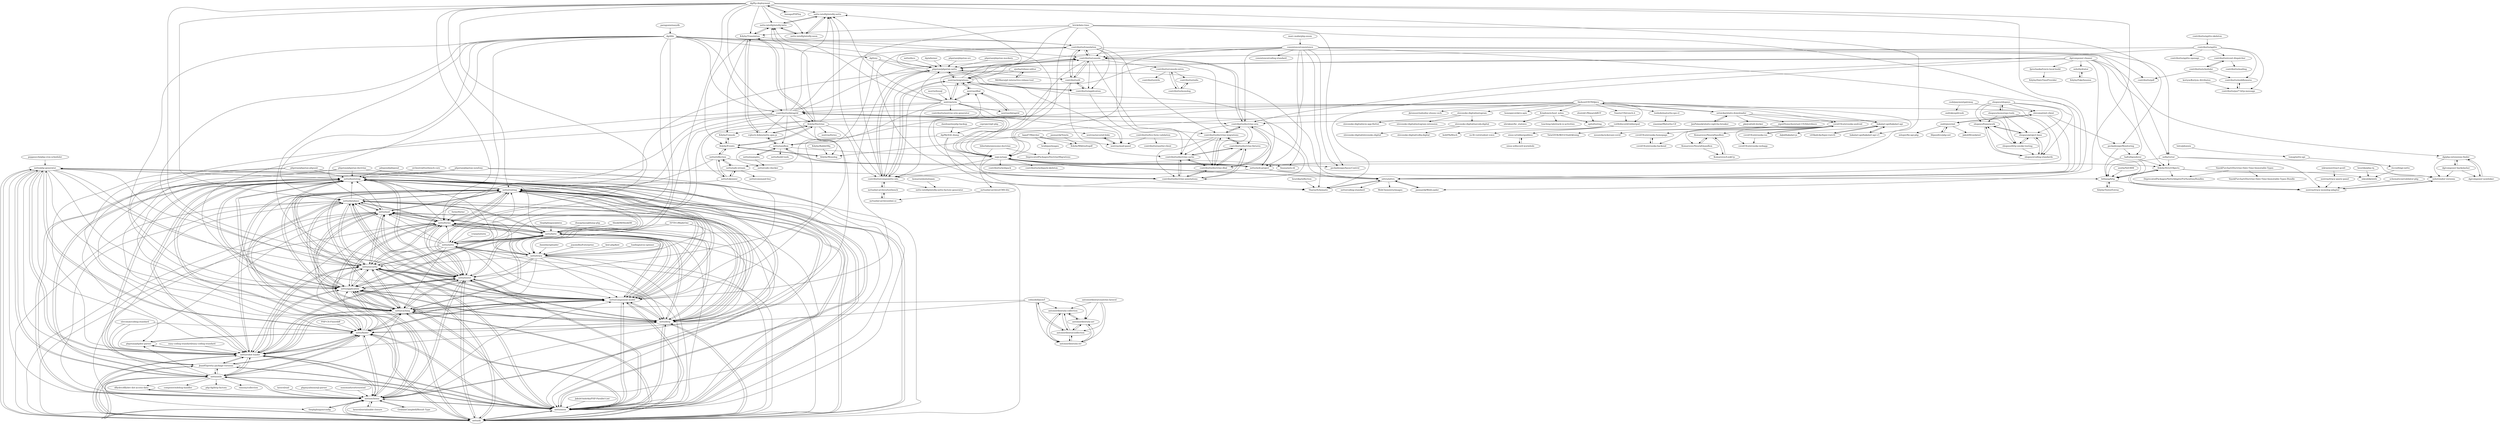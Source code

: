 digraph G {
"nette/php-generator" -> "nette/bootstrap"
"nette/php-generator" -> "nette/neon"
"nette/php-generator" -> "nette/di"
"nette/php-generator" -> "nette/robot-loader"
"nette/php-generator" -> "nette/finder"
"nette/php-generator" -> "nette/utils"
"nette/php-generator" -> "nette/schema"
"nette/php-generator" -> "Jean85/pretty-package-versions" ["e"=1]
"nette/php-generator" -> "phpstan/phpdoc-parser" ["e"=1]
"nette/php-generator" -> "nette/http"
"nette/php-generator" -> "nette/caching"
"nette/php-generator" -> "nette/component-model"
"nette/php-generator" -> "nette/application"
"nette/php-generator" -> "nette/tester"
"nette/php-generator" -> "nette/security"
"phpstan/phpstan-symfony" -> "nette/robot-loader" ["e"=1]
"phpstan/phpstan-symfony" -> "nette/bootstrap" ["e"=1]
"phpstan/phpstan-symfony" -> "nette/neon" ["e"=1]
"phpstan/phpstan-symfony" -> "nette/finder" ["e"=1]
"phpstan/phpstan-symfony" -> "nette/di" ["e"=1]
"shopsys/shopsys" -> "shopsys/framework"
"shopsys/shopsys" -> "shopsys/project-base"
"shopsys/shopsys" -> "shopsys/http-smoke-testing"
"shopsys/shopsys" -> "shopsys/coding-standards"
"shopsys/shopsys" -> "shopsys/monorepo-tools" ["e"=1]
"shopsys/shopsys" -> "slevomat/eet-client"
"shopsys/monorepo-tools" -> "shopsys/project-base" ["e"=1]
"shopsys/monorepo-tools" -> "shopsys/framework" ["e"=1]
"shopsys/monorepo-tools" -> "shopsys/shopsys" ["e"=1]
"shopsys/monorepo-tools" -> "shopsys/coding-standards" ["e"=1]
"shopsys/monorepo-tools" -> "shopsys/http-smoke-testing" ["e"=1]
"shopsys/project-base" -> "shopsys/framework"
"shopsys/project-base" -> "shopsys/coding-standards"
"shopsys/project-base" -> "shopsys/http-smoke-testing"
"shopsys/framework" -> "shopsys/coding-standards"
"shopsys/framework" -> "shopsys/project-base"
"danielm/uploader" -> "nette/tracy" ["e"=1]
"SleekDB/SleekDB" -> "nette/latte" ["e"=1]
"joaomilho/Enterprise" -> "nette/tracy" ["e"=1]
"antonioribeiro/countries-laravel" -> "antonioribeiro/ia-collection"
"antonioribeiro/countries-laravel" -> "antonioribeiro/ia-arr"
"antonioribeiro/countries-laravel" -> "antonioribeiro/ia-str"
"antonioribeiro/countries-laravel" -> "antonioribeiro/coollection"
"nette/neon" -> "nette/bootstrap"
"nette/neon" -> "nette/di"
"nette/neon" -> "nette/robot-loader"
"nette/neon" -> "nette/finder"
"nette/neon" -> "nette/schema"
"nette/neon" -> "nette/utils"
"nette/neon" -> "nette/php-generator"
"nette/neon" -> "nette/component-model"
"nette/neon" -> "nette/caching"
"nette/neon" -> "nette/application"
"nette/neon" -> "nette/tester"
"nette/neon" -> "nette/security"
"nette/neon" -> "nette/routing"
"nette/neon" -> "Jean85/pretty-package-versions" ["e"=1]
"nette/neon" -> "nette/http"
"antonioribeiro/coollection" -> "antonioribeiro/ia-arr"
"antonioribeiro/coollection" -> "antonioribeiro/ia-collection"
"antonioribeiro/coollection" -> "antonioribeiro/ia-str"
"antonioribeiro/coollection" -> "colinodell/json5"
"colinodell/json5" -> "antonioribeiro/ia-arr"
"colinodell/json5" -> "antonioribeiro/ia-str"
"colinodell/json5" -> "antonioribeiro/ia-collection"
"colinodell/json5" -> "antonioribeiro/coollection"
"colinodell/json5" -> "nette/caching"
"colinodell/json5" -> "nette/finder"
"antonioribeiro/ia-arr" -> "antonioribeiro/ia-collection"
"antonioribeiro/ia-arr" -> "antonioribeiro/ia-str"
"antonioribeiro/ia-arr" -> "antonioribeiro/coollection"
"antonioribeiro/ia-str" -> "antonioribeiro/ia-arr"
"antonioribeiro/ia-str" -> "antonioribeiro/ia-collection"
"antonioribeiro/ia-str" -> "antonioribeiro/coollection"
"antonioribeiro/ia-collection" -> "antonioribeiro/ia-arr"
"antonioribeiro/ia-collection" -> "antonioribeiro/ia-str"
"antonioribeiro/ia-collection" -> "antonioribeiro/coollection"
"nette/caching" -> "nette/component-model"
"nette/caching" -> "nette/routing"
"nette/caching" -> "nette/security"
"nette/caching" -> "nette/application"
"nette/caching" -> "nette/tester"
"nette/caching" -> "nette/http"
"nette/caching" -> "nette/forms"
"nette/caching" -> "nette/mail"
"nette/caching" -> "nette/database"
"nette/caching" -> "nette/bootstrap"
"nette/caching" -> "nette/finder"
"nette/caching" -> "nette/di"
"nette/caching" -> "nette/neon"
"nette/caching" -> "nette/robot-loader"
"nette/caching" -> "nette/latte"
"nette/utils" -> "nette/finder"
"nette/utils" -> "nette/robot-loader"
"nette/utils" -> "nette/schema"
"nette/utils" -> "nette/di"
"nette/utils" -> "nette/neon"
"nette/utils" -> "nette/bootstrap"
"nette/utils" -> "Jean85/pretty-package-versions" ["e"=1]
"nette/utils" -> "nette/php-generator"
"nette/utils" -> "phpstan/phpdoc-parser" ["e"=1]
"nette/utils" -> "nette/caching"
"nette/utils" -> "thephpleague/config" ["e"=1]
"nette/utils" -> "composer/xdebug-handler" ["e"=1]
"nette/utils" -> "php-fig/http-factory" ["e"=1]
"nette/utils" -> "dflydev/dflydev-dot-access-data" ["e"=1]
"nette/utils" -> "ramsey/collection" ["e"=1]
"nette/finder" -> "nette/robot-loader"
"nette/finder" -> "nette/bootstrap"
"nette/finder" -> "nette/neon"
"nette/finder" -> "nette/di"
"nette/finder" -> "nette/utils"
"nette/finder" -> "Jean85/pretty-package-versions" ["e"=1]
"nette/finder" -> "nette/schema"
"nette/finder" -> "nette/php-generator"
"nette/finder" -> "nette/caching"
"nette/finder" -> "phpstan/phpdoc-parser" ["e"=1]
"nette/finder" -> "nette/component-model"
"nette/finder" -> "nette/application"
"nette/finder" -> "nette/routing"
"nette/finder" -> "nette/security"
"nette/finder" -> "nette/http"
"nette/forms" -> "nette/component-model"
"nette/forms" -> "nette/security"
"nette/forms" -> "nette/tester"
"nette/forms" -> "nette/routing"
"nette/forms" -> "nette/application"
"nette/forms" -> "nette/caching"
"nette/forms" -> "nette/http"
"nette/forms" -> "nette/mail"
"nette/forms" -> "nette/database"
"nette/forms" -> "nette/bootstrap"
"nette/forms" -> "nette/di"
"nette/forms" -> "nette/neon"
"nette/forms" -> "nette/latte"
"nette/forms" -> "nette/robot-loader"
"nette/forms" -> "nette/schema"
"phpstan/phpdoc-parser" -> "nette/robot-loader" ["e"=1]
"phpstan/phpdoc-parser" -> "nette/finder" ["e"=1]
"nette/robot-loader" -> "nette/finder"
"nette/robot-loader" -> "nette/bootstrap"
"nette/robot-loader" -> "nette/neon"
"nette/robot-loader" -> "nette/di"
"nette/robot-loader" -> "nette/utils"
"nette/robot-loader" -> "nette/schema"
"nette/robot-loader" -> "nette/php-generator"
"nette/robot-loader" -> "Jean85/pretty-package-versions" ["e"=1]
"nette/robot-loader" -> "phpstan/phpdoc-parser" ["e"=1]
"nette/robot-loader" -> "nette/component-model"
"nette/robot-loader" -> "nette/caching"
"nette/robot-loader" -> "nette/routing"
"nette/robot-loader" -> "nette/security"
"nette/robot-loader" -> "nette/application"
"nette/robot-loader" -> "nette/tester"
"nette/application" -> "nette/component-model"
"nette/application" -> "nette/routing"
"nette/application" -> "nette/security"
"nette/application" -> "nette/tester"
"nette/application" -> "nette/http"
"nette/application" -> "nette/caching"
"nette/application" -> "nette/forms"
"nette/application" -> "nette/mail"
"nette/application" -> "nette/database"
"nette/application" -> "nette/bootstrap"
"nette/application" -> "nette/di"
"nette/application" -> "nette/neon"
"nette/application" -> "nette/latte"
"nette/application" -> "nette/robot-loader"
"nette/application" -> "nette/schema"
"thephpleague/plates" -> "nette/latte" ["e"=1]
"banago/PHPloy" -> "dg/ftp-deployment" ["e"=1]
"nextras/migrations" -> "nextras/dbal"
"nextras/migrations" -> "contributte/console"
"nextras/migrations" -> "phpstan/phpstan-nette"
"nextras/migrations" -> "contributte/componette-site"
"nextras/migrations" -> "nette-intellij/intellij-nette"
"nextras/migrations" -> "nextras/orm"
"nextras/migrations" -> "nextras/mail-panel"
"nette/security" -> "nette/component-model"
"nette/security" -> "nette/routing"
"nette/security" -> "nette/tester"
"nette/security" -> "nette/application"
"nette/security" -> "nette/caching"
"nette/security" -> "nette/http"
"nette/security" -> "nette/forms"
"nette/security" -> "nette/mail"
"nette/security" -> "nette/database"
"nette/security" -> "nette/bootstrap"
"nette/security" -> "nette/di"
"nette/security" -> "nette/neon"
"nette/security" -> "nette/robot-loader"
"nette/security" -> "nette/latte"
"nette/security" -> "nette/schema"
"phpstan/phpstan-mockery" -> "phpstan/phpstan-nette"
"nette/http" -> "nette/component-model"
"nette/http" -> "nette/routing"
"nette/http" -> "nette/security"
"nette/http" -> "nette/application"
"nette/http" -> "nette/tester"
"nette/http" -> "nette/caching"
"nette/http" -> "nette/forms"
"nette/http" -> "nette/mail"
"nette/http" -> "nette/database"
"nette/http" -> "nette/bootstrap"
"nette/http" -> "nette/di"
"nette/http" -> "nette/neon"
"nette/http" -> "nette/robot-loader"
"nette/http" -> "nette/latte"
"nette/http" -> "nette/finder"
"pdepend/pdepend" -> "nette/bootstrap" ["e"=1]
"setnicka/ulozto-downloader" -> "JanPalasek/ulozto-captcha-breaker"
"setnicka/ulozto-downloader" -> "covid19cz/erouska-android"
"setnicka/ulozto-downloader" -> "tkohout/OSTRAJava"
"setnicka/ulozto-downloader" -> "pkejval/uld-docker"
"setnicka/ulozto-downloader" -> "bakalari-api/bakalari-api"
"setnicka/ulozto-downloader" -> "zigul/HomeAssistant-CEZdistribuce"
"PHP-CS-Fixer/diff" -> "nette/finder" ["e"=1]
"nette/di" -> "nette/bootstrap"
"nette/di" -> "nette/neon"
"nette/di" -> "nette/robot-loader"
"nette/di" -> "nette/finder"
"nette/di" -> "nette/schema"
"nette/di" -> "nette/utils"
"nette/di" -> "nette/php-generator"
"nette/di" -> "nette/component-model"
"nette/di" -> "nette/caching"
"nette/di" -> "nette/application"
"nette/di" -> "nette/tester"
"nette/di" -> "nette/security"
"nette/di" -> "nette/http"
"nette/di" -> "Jean85/pretty-package-versions" ["e"=1]
"nette/di" -> "nette/routing"
"nette/bootstrap" -> "nette/di"
"nette/bootstrap" -> "nette/neon"
"nette/bootstrap" -> "nette/robot-loader"
"nette/bootstrap" -> "nette/finder"
"nette/bootstrap" -> "nette/schema"
"nette/bootstrap" -> "nette/utils"
"nette/bootstrap" -> "nette/php-generator"
"nette/bootstrap" -> "nette/component-model"
"nette/bootstrap" -> "nette/caching"
"nette/bootstrap" -> "nette/routing"
"nette/bootstrap" -> "nette/security"
"nette/bootstrap" -> "nette/application"
"nette/bootstrap" -> "nette/tester"
"nette/bootstrap" -> "Jean85/pretty-package-versions" ["e"=1]
"nette/bootstrap" -> "nette/http"
"vutfitdiscord/rubbergod" -> "sinus-x/rubbergoddess"
"vutfitdiscord/rubbergod" -> "su-fit-vut/student-voice"
"vutfitdiscord/rubbergod" -> "kub05h/fitsch"
"nette/database" -> "nette/component-model"
"nette/database" -> "nette/routing"
"nette/database" -> "nette/security"
"nette/database" -> "nette/tester"
"nette/database" -> "nette/application"
"nette/database" -> "nette/http"
"nette/database" -> "nette/caching"
"nette/database" -> "nette/forms"
"nette/database" -> "nette/mail"
"nette/database" -> "nette/bootstrap"
"nette/database" -> "nette/di"
"nette/database" -> "nette/neon"
"nette/database" -> "nette/latte"
"nette/database" -> "nette/robot-loader"
"nette/database" -> "nette/schema"
"nette/schema" -> "nette/utils"
"nette/schema" -> "nette/bootstrap"
"nette/schema" -> "nette/neon"
"nette/schema" -> "nette/di"
"nette/schema" -> "nette/robot-loader"
"nette/schema" -> "nette/finder"
"nette/schema" -> "thephpleague/config" ["e"=1]
"nette/schema" -> "dflydev/dflydev-dot-access-data" ["e"=1]
"nette/schema" -> "nette/routing"
"nette/schema" -> "GrahamCampbell/Result-Type" ["e"=1]
"nette/schema" -> "laravel/serializable-closure" ["e"=1]
"nette/schema" -> "nette/security"
"nette/schema" -> "nette/component-model"
"nette/schema" -> "nette/tester"
"nette/schema" -> "nette/application"
"nette/routing" -> "nette/component-model"
"nette/routing" -> "nette/security"
"nette/routing" -> "nette/tester"
"nette/routing" -> "nette/application"
"nette/routing" -> "nette/http"
"nette/routing" -> "nette/caching"
"nette/routing" -> "nette/forms"
"nette/routing" -> "nette/mail"
"nette/routing" -> "nette/database"
"nette/routing" -> "nette/bootstrap"
"nette/routing" -> "nette/neon"
"nette/routing" -> "nette/schema"
"nette/routing" -> "nette/robot-loader"
"nette/routing" -> "nette/di"
"nette/routing" -> "nette/latte"
"nette/mail" -> "nette/component-model"
"nette/mail" -> "nette/security"
"nette/mail" -> "nette/routing"
"nette/mail" -> "nette/tester"
"nette/mail" -> "nette/application"
"nette/mail" -> "nette/http"
"nette/mail" -> "nette/forms"
"nette/mail" -> "nette/caching"
"nette/mail" -> "nette/database"
"nette/mail" -> "nette/bootstrap"
"nette/mail" -> "nette/neon"
"nette/mail" -> "nette/di"
"nette/mail" -> "nette/latte"
"nette/mail" -> "nette/robot-loader"
"nette/mail" -> "nette/schema"
"phpstan/phpstan-phpunit" -> "nette/robot-loader" ["e"=1]
"phpstan/phpstan-phpunit" -> "nette/bootstrap" ["e"=1]
"phpstan/phpstan-phpunit" -> "nette/neon" ["e"=1]
"phpstan/phpstan-phpunit" -> "nette/finder" ["e"=1]
"vitSkalicky/lepsi-rozvrh" -> "bakalari-api/bakalari-api"
"contributte/doctrine-fixtures" -> "contributte/doctrine-cache"
"contributte/doctrine-fixtures" -> "contributte/doctrine-annotations"
"contributte/doctrine-fixtures" -> "contributte/doctrine-dbal"
"contributte/doctrine-fixtures" -> "contributte/doctrine-migrations"
"contributte/doctrine-annotations" -> "contributte/doctrine-cache"
"contributte/doctrine-annotations" -> "contributte/doctrine-dbal"
"contributte/doctrine-annotations" -> "contributte/doctrine-fixtures"
"contributte/doctrine-cache" -> "contributte/doctrine-annotations"
"contributte/doctrine-cache" -> "contributte/doctrine-dbal"
"contributte/doctrine-cache" -> "contributte/doctrine-fixtures"
"nette/component-model" -> "nette/routing"
"nette/component-model" -> "nette/security"
"nette/component-model" -> "nette/application"
"nette/component-model" -> "nette/tester"
"nette/component-model" -> "nette/caching"
"nette/component-model" -> "nette/http"
"nette/component-model" -> "nette/forms"
"nette/component-model" -> "nette/mail"
"nette/component-model" -> "nette/database"
"nette/component-model" -> "nette/bootstrap"
"nette/component-model" -> "nette/di"
"nette/component-model" -> "nette/neon"
"nette/component-model" -> "nette/robot-loader"
"nette/component-model" -> "nette/latte"
"nette/component-model" -> "nette/finder"
"contributte/translation" -> "contributte/console"
"contributte/translation" -> "contributte/di"
"contributte/translation" -> "contributte/application"
"contributte/translation" -> "contributte/doctrine-dbal"
"contributte/translation" -> "contributte/doctrine-migrations"
"contributte/translation" -> "contributte/pdf"
"contributte/translation" -> "contributte/doctrine-annotations"
"nextras/orm" -> "nextras/dbal"
"nextras/orm" -> "nextras/migrations"
"nextras/orm" -> "naja-js/naja"
"nextras/orm" -> "nextras/datagrid"
"nextras/orm" -> "nette-intellij/intellij-latte"
"nextras/orm" -> "nittro/nittro"
"nextras/orm" -> "phpstan/phpstan-nette"
"nextras/orm" -> "contributte/datagrid"
"nextras/orm" -> "contributte/nextras-orm-generator"
"nextras/orm" -> "contributte/console"
"nextras/orm" -> "contributte/componette-site"
"nextras/orm" -> "nextras/mail-panel"
"nextras/orm" -> "nette/tester"
"nextras/orm" -> "nette/application"
"nextras/orm" -> "nette-intellij/intellij-nette"
"daniloaz/myphp-backup" -> "dg/MySQL-dump"
"nette/reflection" -> "nette/safe-stream"
"nette/reflection" -> "Kdyby/StrictObjects"
"nette/reflection" -> "nette/tokenizer"
"nette/reflection" -> "Kdyby/Events"
"nette/reflection" -> "nette/routing"
"nette/docs" -> "phpstan/phpstan-nette"
"dg/adminer" -> "phpstan/phpstan-nette"
"contributte/scheduler" -> "contributte/event-dispatcher"
"contributte/scheduler" -> "contributte/middlewares"
"contributte/scheduler" -> "contributte/pdf"
"nette-intellij/intellij-latte" -> "nette-intellij/intellij-neon"
"nette-intellij/intellij-latte" -> "nette-intellij/intellij-nette"
"nette-intellij/intellij-latte" -> "Kdyby/Translation"
"slovensko-digital/navody.digital" -> "slovensko-digital/volby.digital"
"slovensko-digital/navody.digital" -> "slovensko-digital/slovensko.digital"
"nextras/mail-panel" -> "nextras/secured-links"
"contributte/apitte-skeleton" -> "contributte/apitte"
"contributte/apitte" -> "contributte/middlewares"
"contributte/apitte" -> "contributte/doctrine-orm"
"contributte/apitte" -> "contributte/console"
"contributte/apitte" -> "contributte/psr7-http-message"
"contributte/apitte" -> "contributte/event-dispatcher"
"contributte/apitte" -> "contributte/apitte-openapi"
"contributte/redis" -> "contributte/monolog"
"nette/safe-stream" -> "nette/reflection"
"nette/safe-stream" -> "nette/tokenizer"
"nette/safe-stream" -> "nette/command-line"
"bakalari-api/bakalari-api" -> "vitSkalicky/lepsi-rozvrh"
"bakalari-api/bakalari-api" -> "bakalari-api/bakalari-api-v3"
"bakalari-api/bakalari-api" -> "dqbd/bakalari-js"
"dg/composer-backslasher" -> "dg/php-extensions-finder"
"dg/composer-backslasher" -> "dg/composer-symlinker"
"dg/composer-backslasher" -> "milo/vendor-versions"
"mrtnzlml-archive/zlml.cz" -> "mrtnzlml-archive/testbench"
"nette/tokenizer" -> "nette/safe-stream"
"nette/tokenizer" -> "nette/reflection"
"nette/tokenizer" -> "nextras/dbal"
"nette/tokenizer" -> "nette/routing"
"nette/tokenizer" -> "nette/component-model"
"contributte/console-extra" -> "contributte/monolog"
"contributte/console-extra" -> "contributte/utils"
"contributte/console-extra" -> "contributte/redis"
"contributte/monolog" -> "contributte/console-extra"
"contributte/monolog" -> "contributte/redis"
"Komarovec/LookUp" -> "Komarovec/NeuralSandbox"
"Komarovec/NeuralSandbox" -> "Komarovec/LookUp"
"Komarovec/NeuralSandbox" -> "Komarovec/NeuralQsandbox"
"Komarovec/NeuralQsandbox" -> "Komarovec/NeuralSandbox"
"Komarovec/NeuralQsandbox" -> "Komarovec/LookUp"
"nette/nette" -> "nette/tester"
"nette/nette" -> "nette/application"
"nette/nette" -> "nette/component-model"
"nette/nette" -> "nette/routing"
"nette/nette" -> "nette/security"
"nette/nette" -> "nette/forms"
"nette/nette" -> "nette/mail"
"nette/nette" -> "nette/http"
"nette/nette" -> "nette/caching"
"nette/nette" -> "nette/database"
"nette/nette" -> "nette/latte"
"nette/nette" -> "nette/neon"
"nette/nette" -> "nette/bootstrap"
"nette/nette" -> "nette/di"
"nette/nette" -> "nette/tracy"
"biberlabs/awesome-doctrine" -> "mrtnzlml-archive/CMS-lite" ["e"=1]
"biberlabs/awesome-doctrine" -> "DeprecatedPackages/DoctrineMigrations" ["e"=1]
"heureka/php-rq" -> "mkoubik/sloth"
"dg/dibi" -> "nette/database"
"dg/dibi" -> "nette/http"
"dg/dibi" -> "dg/texy"
"dg/dibi" -> "contributte/datagrid"
"dg/dibi" -> "contributte/console"
"dg/dibi" -> "nette/tester"
"dg/dibi" -> "nette/application"
"dg/dibi" -> "nette/nette"
"dg/dibi" -> "nette/security"
"dg/dibi" -> "nette/tracy"
"dg/dibi" -> "nette/forms"
"dg/dibi" -> "phpstan/phpstan-nette"
"dg/dibi" -> "naja-js/naja"
"dg/dibi" -> "nette/mail"
"dg/dibi" -> "contributte/translation"
"JanPalasek/ulozto-captcha-breaker" -> "setnicka/ulozto-downloader"
"phpstan/phpstan-src" -> "phpstan/phpstan-nette" ["e"=1]
"covid19cz/erouska-android" -> "covid19cz/erouska-ios"
"covid19cz/erouska-android" -> "covid19cz/erouska-homepage"
"covid19cz/erouska-android" -> "covid19cz/erouska-backend"
"covid19cz/erouska-android" -> "covid19cz/erouska-webapp"
"covid19cz/erouska-android" -> "Komarovec/NeuralSandbox"
"covid19cz/erouska-android" -> "msusicky/ockovani-covid"
"covid19cz/erouska-android" -> "Komarovec/NeuralQsandbox"
"Kdyby/RabbitMq" -> "Kdyby/Monolog"
"heureka/inflection" -> "Tharos/Schematic"
"Toaster192/czech.h" -> "vutfitdiscord/rubbergod"
"GrahamCampbell/Result-Type" -> "nette/schema" ["e"=1]
"nextras/dbal" -> "nextras/migrations"
"nextras/dbal" -> "nextras/orm"
"nextras/dbal" -> "nextras/datagrid"
"brick/date-time" -> "peckadesign/Monitoring" ["e"=1]
"brick/date-time" -> "nextras/migrations" ["e"=1]
"brick/date-time" -> "naja-js/naja" ["e"=1]
"brick/date-time" -> "nittro/nittro" ["e"=1]
"brick/date-time" -> "contributte/console" ["e"=1]
"brick/date-time" -> "contributte/componette-site" ["e"=1]
"brick/date-time" -> "Kdyby/Translation" ["e"=1]
"brick/date-time" -> "peckadesign/AsyncControl" ["e"=1]
"bakalari-api/bakalari-api-v3" -> "bakalari-api/bakalari-api"
"morris/lessql" -> "nextras/orm" ["e"=1]
"covid19cz/erouska-ios" -> "covid19cz/erouska-android"
"covid19cz/erouska-ios" -> "covid19cz/erouska-webapp"
"dg/composer-cleaner" -> "dg/php-extensions-finder"
"dg/composer-cleaner" -> "haltuf/genderer"
"dg/composer-cleaner" -> "Tharos/Schematic"
"dg/composer-cleaner" -> "fprochazka/travis-local-build"
"dg/composer-cleaner" -> "contributte/componette-site"
"dg/composer-cleaner" -> "bitbang/http"
"dg/composer-cleaner" -> "phpstan/phpstan-nette"
"dg/composer-cleaner" -> "nella/victor"
"dg/composer-cleaner" -> "milo/hydrator"
"zloutek1/MasarykBOT" -> "spito/testing"
"bitbang/http" -> "nextras/tracy-monolog-adapter"
"bitbang/http" -> "Kdyby/StrictObjects"
"bitbang/http" -> "Kdyby/TesterExtras"
"covid19cz/erouska-homepage" -> "covid19cz/erouska-backend"
"covid19cz/erouska-backend" -> "covid19cz/erouska-homepage"
"Kdyby/Monolog" -> "Kdyby/Events"
"sinus-x/discord-wormhole" -> "sinus-x/rubbergoddess"
"Kdyby/TesterExtras" -> "bitbang/http"
"Kdyby/FakeSession" -> "milo/hydrator"
"sinus-x/rubbergoddess" -> "sinus-x/discord-wormhole"
"laravel/sail" -> "nette/schema" ["e"=1]
"paragonie/easydb" -> "dg/dibi" ["e"=1]
"thephpleague/config" -> "nette/schema" ["e"=1]
"dflydev/dflydev-dot-access-data" -> "nette/schema" ["e"=1]
"peppeocchi/php-cron-scheduler" -> "nette/php-generator" ["e"=1]
"phpmyadmin/sql-parser" -> "nette/schema" ["e"=1]
"formr/formr" -> "nette/forms" ["e"=1]
"sjurba/rebase-editor" -> "MitMaro/git-interactive-rebase-tool" ["e"=1]
"sjurba/rebase-editor" -> "nextras/migrations"
"sjurba/rebase-editor" -> "contributte/componette-site"
"JakubOnderka/PHP-Parallel-Lint" -> "nette/neon" ["e"=1]
"janmarek/WebLoader" -> "nittro/nittro"
"mrtnzlml-archive/testbench" -> "contributte/componette-site"
"mrtnzlml-archive/testbench" -> "mrtnzlml-archive/zlml.cz"
"kaja47/Matcher" -> "nextras/mail-panel"
"kaja47/Matcher" -> "Kdyby/Monolog"
"kaja47/Matcher" -> "brabijan/images"
"kaja47/Matcher" -> "Kdyby/Wkhtmltopdf"
"zigul/HomeAssistant-CEZdistribuce" -> "TataGEEK/IKEA-Vindriktning"
"slovensko-digital/autogram" -> "slovensko-digital/navody.digital"
"slovensko-digital/autogram" -> "slovensko-digital/avm-app-flutter"
"slovensko-digital/autogram" -> "slovensko-digital/autogram-extension"
"csob/paymentgateway" -> "ondrakoupil/csob"
"csob/paymentgateway" -> "slevomat/eet-client"
"VasekPurchart/Doctrine-Date-Time-Immutable-Types" -> "VasekPurchart/Doctrine-Date-Time-Immutable-Types-Bundle"
"VasekPurchart/Doctrine-Date-Time-Immutable-Types" -> "DeprecatedPackages/NetteAdapterForSymfonyBundles"
"koriym/Koriym.Attributes" -> "contributte/psr7-http-message"
"nette/web-project" -> "nette/sandbox"
"nette/web-project" -> "naja-js/naja"
"nette/web-project" -> "nittro/nittro"
"nette/web-project" -> "bitbang/http"
"nette/web-project" -> "nextras/migrations"
"nette/web-project" -> "contributte/componette-site"
"contributte/live-form-validation" -> "nextras/mail-panel"
"contributte/live-form-validation" -> "contributte/oauth2-client"
"dg/composer-symlinker" -> "dg/php-extensions-finder"
"haltuf/genderer" -> "bitbang/http"
"haltuf/genderer" -> "Kdyby/StrictObjects"
"haltuf/genderer" -> "nextras/tracy-monolog-adapter"
"janmarek/Texyla" -> "Kdyby/Wkhtmltopdf"
"nextras/tracy-query-panel" -> "nextras/tracy-monolog-adapter"
"slevomat/coding-standard" -> "nette/utils" ["e"=1]
"slevomat/coding-standard" -> "nette/robot-loader" ["e"=1]
"slevomat/coding-standard" -> "nette/finder" ["e"=1]
"nunomaduro/termwind" -> "nette/schema" ["e"=1]
"kint-php/kint" -> "nette/tracy" ["e"=1]
"vojtech-dobes/nette.ajax.js" -> "Kdyby/Translation"
"vojtech-dobes/nette.ajax.js" -> "Kdyby/Doctrine"
"vojtech-dobes/nette.ajax.js" -> "nette/sandbox"
"nette/latte" -> "nette/application"
"nette/latte" -> "nette/tester"
"nette/latte" -> "nette/component-model"
"nette/latte" -> "nette/security"
"nette/latte" -> "nette/forms"
"nette/latte" -> "nette/http"
"nette/latte" -> "nette/caching"
"nette/latte" -> "nette/routing"
"nette/latte" -> "nette/database"
"nette/latte" -> "nette/mail"
"nette/latte" -> "nette/tracy"
"nette/latte" -> "nette/neon"
"nette/latte" -> "nette/bootstrap"
"nette/latte" -> "nette/di"
"nette/latte" -> "nette/nette"
"contributte/datagrid" -> "contributte/console"
"contributte/datagrid" -> "naja-js/naja"
"contributte/datagrid" -> "contributte/doctrine-orm"
"contributte/datagrid" -> "nette/tester"
"contributte/datagrid" -> "nette/application"
"contributte/datagrid" -> "contributte/translation"
"contributte/datagrid" -> "vojtech-dobes/nette.ajax.js"
"contributte/datagrid" -> "nette/forms"
"contributte/datagrid" -> "Kdyby/Doctrine"
"contributte/datagrid" -> "nette-intellij/intellij-latte"
"contributte/datagrid" -> "nittro/nittro"
"contributte/datagrid" -> "nette/sandbox"
"contributte/datagrid" -> "nette/nette"
"contributte/datagrid" -> "nette-intellij/intellij-nette"
"contributte/datagrid" -> "nette/component-model"
"nittro/nittro" -> "janmarek/WebLoader"
"nittro/nittro" -> "naja-js/naja"
"nittro/nittro" -> "nette/coding-standard"
"nittro/nittro" -> "Tharos/Schematic"
"nittro/nittro" -> "phpstan/phpstan-nette"
"nittro/nittro" -> "WebChemistry/images"
"laravel/serializable-closure" -> "nette/schema" ["e"=1]
"nette-intellij/intellij-neon" -> "nette-intellij/intellij-nette"
"nette-intellij/intellij-neon" -> "nette-intellij/intellij-latte"
"phpstan/phpstan-nette" -> "contributte/console"
"phpstan/phpstan-nette" -> "contributte/application"
"phpstan/phpstan-nette" -> "contributte/di"
"phpstan/phpstan-nette" -> "contributte/translation"
"phpstan/phpstan-nette" -> "nextras/migrations"
"phpstan/phpstan-nette" -> "contributte/componette-site"
"phpstan/phpstan-nette" -> "nette/routing"
"phpstan/phpstan-nette" -> "nette/component-model"
"contributte/componette-site" -> "phpstan/phpstan-nette"
"contributte/componette-site" -> "nextras/migrations"
"contributte/componette-site" -> "mrtnzlml-archive/testbench"
"contributte/componette-site" -> "nette-intellij/intellij-nette"
"contributte/componette-site" -> "nette-intellij/intellij-nette-factory-generator"
"mrtnzlml-archive/CMS-lite" -> "mrtnzlml-archive/zlml.cz"
"Tharos/Schematic" -> "nittro/nittro"
"lulco/phoenix" -> "tomaj/nette-api" ["e"=1]
"tomaj/nette-api" -> "ricco24/api-nette"
"milo/vendor-versions" -> "nextras/tracy-monolog-adapter"
"shopsys/coding-standards" -> "shopsys/framework"
"shopsys/coding-standards" -> "shopsys/project-base"
"tkohout/OSTRAJava" -> "setnicka/ulozto-downloader"
"tkohout/OSTRAJava" -> "Toaster192/czech.h"
"tkohout/OSTRAJava" -> "covid19cz/erouska-android"
"tkohout/OSTRAJava" -> "bakalari-api/bakalari-api"
"tkohout/OSTRAJava" -> "bakalari-api/bakalari-api-v3"
"tkohout/OSTRAJava" -> "jkremser/nahodny-slusny-cech"
"tkohout/OSTRAJava" -> "vutfitdiscord/rubbergod"
"tkohout/OSTRAJava" -> "contributte/datagrid"
"tkohout/OSTRAJava" -> "Krejdom/school_notes"
"tkohout/OSTRAJava" -> "honzajavorek/cs-apis"
"tkohout/OSTRAJava" -> "naja-js/naja"
"tkohout/OSTRAJava" -> "nette/nette"
"tkohout/OSTRAJava" -> "nette/sandbox"
"tkohout/OSTRAJava" -> "tenhobi/maturita-sps-cl"
"tkohout/OSTRAJava" -> "slovensko-digital/autogram"
"nette/tester" -> "nette/component-model"
"nette/tester" -> "nette/security"
"nette/tester" -> "nette/routing"
"nette/tester" -> "nette/application"
"nette/tester" -> "nette/forms"
"nette/tester" -> "nette/http"
"nette/tester" -> "nette/caching"
"nette/tester" -> "nette/mail"
"nette/tester" -> "nette/database"
"nette/tester" -> "nette/bootstrap"
"nette/tester" -> "nette/di"
"nette/tester" -> "nette/neon"
"nette/tester" -> "nette/latte"
"nette/tester" -> "nette/robot-loader"
"nette/tester" -> "nette/schema"
"dg/ftp-deployment" -> "contributte/datagrid"
"dg/ftp-deployment" -> "banago/PHPloy" ["e"=1]
"dg/ftp-deployment" -> "nette/tester"
"dg/ftp-deployment" -> "nette/nette"
"dg/ftp-deployment" -> "nette-intellij/intellij-latte"
"dg/ftp-deployment" -> "nette/web-project"
"dg/ftp-deployment" -> "nette-intellij/intellij-nette"
"dg/ftp-deployment" -> "nittro/nittro"
"dg/ftp-deployment" -> "nette/forms"
"dg/ftp-deployment" -> "janmarek/WebLoader"
"dg/ftp-deployment" -> "nette-intellij/intellij-neon"
"dg/ftp-deployment" -> "nette/database"
"dg/ftp-deployment" -> "Kdyby/Translation"
"dg/ftp-deployment" -> "nette/tracy"
"dg/ftp-deployment" -> "nette/routing"
"tenhobi/maturita-sps-cl" -> "xiaoxiae/Maturita-CZ"
"dg/texy" -> "contributte/application"
"dg/texy" -> "nette/safe-stream"
"dg/texy" -> "phpstan/phpstan-nette"
"marc-mabe/php-enum" -> "consistence/consistence" ["e"=1]
"Krejdom/school_notes" -> "spito/testing"
"Krejdom/school_notes" -> "xbrukner/bc_statnice"
"Krejdom/school_notes" -> "teaching-lab/stack-cs-activities"
"nextras/datagrid" -> "nextras/dbal"
"nella/victor" -> "bitbang/http"
"nella/victor" -> "milo/vendor-versions"
"nella/victor" -> "nextras/tracy-monolog-adapter"
"nella/victor" -> "Kdyby/StrictObjects"
"Kdyby/StrictObjects" -> "bitbang/http"
"Kdyby/StrictObjects" -> "nextras/tracy-monolog-adapter"
"Kdyby/StrictObjects" -> "DeprecatedPackages/NetteAdapterForSymfonyBundles"
"Kdyby/StrictObjects" -> "mkoubik/sloth"
"Kdyby/StrictObjects" -> "milo/vendor-versions"
"nextras/tracy-monolog-adapter" -> "milo/vendor-versions"
"EFTEC/BladeOne" -> "nette/latte" ["e"=1]
"EFTEC/BladeOne" -> "nette/http" ["e"=1]
"EFTEC/BladeOne" -> "nette/tracy" ["e"=1]
"vrana/notorm" -> "nette/nette" ["e"=1]
"ondrejnov/eet" -> "slevomat/eet-client"
"ondrejnov/eet" -> "filipsedivy/php-eet"
"ondrejnov/eet" -> "JakubMrozek/eet"
"ondrejnov/eet" -> "mhujer/fio-api-php"
"filipsedivy/php-eet" -> "ondrejnov/eet"
"nette/tracy" -> "nette/tester"
"nette/tracy" -> "nette/application"
"nette/tracy" -> "nette/forms"
"nette/tracy" -> "nette/component-model"
"nette/tracy" -> "nette/http"
"nette/tracy" -> "nette/latte"
"nette/tracy" -> "nette/security"
"nette/tracy" -> "nette/caching"
"nette/tracy" -> "nette/routing"
"nette/tracy" -> "nette/database"
"nette/tracy" -> "nette/mail"
"nette/tracy" -> "nette/neon"
"nette/tracy" -> "nette/di"
"nette/tracy" -> "nette/bootstrap"
"nette/tracy" -> "nette/nette"
"schematicon/validator-php" -> "nextras/tracy-monolog-adapter"
"ricco24/api-nette" -> "mkoubik/sloth"
"milo/hydrator" -> "Kdyby/FakeSession"
"MitMaro/git-interactive-rebase-tool" -> "sjurba/rebase-editor" ["e"=1]
"komarserjio/notejam" -> "nette-intellij/intellij-nette-factory-generator" ["e"=1]
"slevomat/eet-client" -> "ondrejnov/eet"
"slevomat/eet-client" -> "nittro/nittro"
"slevomat/eet-client" -> "contributte/doctrine-orm"
"slevomat/eet-client" -> "peckadesign/Monitoring"
"ifsnop/mysqldump-php" -> "nette/latte" ["e"=1]
"Kdyby/Doctrine" -> "Kdyby/Events"
"Kdyby/Doctrine" -> "Kdyby/Translation"
"Kdyby/Doctrine" -> "Kdyby/Console"
"Kdyby/Doctrine" -> "vojtech-dobes/nette.ajax.js"
"Kdyby/Doctrine" -> "contributte/componette-site"
"Kdyby/Doctrine" -> "nextras/forms"
"Kdyby/Doctrine" -> "nette-intellij/intellij-latte"
"Kdyby/Doctrine" -> "nette-intellij/intellij-nette"
"Kdyby/Doctrine" -> "Kdyby/Monolog"
"Kdyby/Doctrine" -> "nextras/secured-links"
"contributte/application" -> "contributte/di"
"contributte/application" -> "contributte/doctrine-cache"
"contributte/console" -> "contributte/di"
"contributte/console" -> "contributte/translation"
"contributte/console" -> "phpstan/phpstan-nette"
"contributte/console" -> "contributte/doctrine-orm"
"contributte/console" -> "contributte/doctrine-migrations"
"contributte/console" -> "contributte/doctrine-dbal"
"contributte/console" -> "contributte/application"
"contributte/console" -> "contributte/doctrine-annotations"
"contributte/console" -> "contributte/console-extra"
"contributte/di" -> "contributte/console"
"contributte/di" -> "contributte/application"
"contributte/di" -> "contributte/doctrine-cache"
"contributte/di" -> "contributte/doctrine-annotations"
"contributte/di" -> "contributte/translation"
"dg/MySQL-dump" -> "nette/web-project"
"dg/MySQL-dump" -> "naja-js/naja"
"dg/MySQL-dump" -> "nette/sandbox"
"dg/MySQL-dump" -> "Tharos/Schematic"
"contributte/event-dispatcher" -> "contributte/scheduler"
"contributte/event-dispatcher" -> "contributte/mailing"
"peckadesign/Monitoring" -> "haltuf/genderer"
"peckadesign/Monitoring" -> "bitbang/http"
"Kdyby/Console" -> "Kdyby/Events"
"consistence/consistence" -> "Kdyby/StrictObjects"
"consistence/consistence" -> "Tharos/Schematic"
"consistence/consistence" -> "fmasa/auto-di"
"consistence/consistence" -> "nittro/nittro"
"consistence/consistence" -> "consistence/coding-standard"
"consistence/consistence" -> "nella/victor"
"consistence/consistence" -> "naja-js/naja"
"consistence/consistence" -> "contributte/doctrine-orm"
"consistence/consistence" -> "nette/web-project"
"consistence/consistence" -> "contributte/console"
"consistence/consistence" -> "nextras/migrations"
"consistence/consistence" -> "peckadesign/AsyncControl"
"contributte/middlewares" -> "contributte/psr7-http-message"
"contributte/psr7-http-message" -> "contributte/middlewares"
"Kdyby/Events" -> "Kdyby/Monolog"
"Kdyby/Events" -> "Kdyby/Doctrine"
"Kdyby/Events" -> "Kdyby/Console"
"Kdyby/Events" -> "nette/reflection"
"nextras/secured-links" -> "nextras/mail-panel"
"easy-coding-standard/easy-coding-standard" -> "nette/robot-loader" ["e"=1]
"naja-js/naja" -> "nittro/nittro"
"naja-js/naja" -> "contributte/webpack"
"naja-js/naja" -> "nextras/migrations"
"naja-js/naja" -> "contributte/datagrid"
"naja-js/naja" -> "peckadesign/AsyncControl"
"naja-js/naja" -> "nette/web-project"
"naja-js/naja" -> "contributte/componette-site"
"naja-js/naja" -> "Tharos/Schematic"
"naja-js/naja" -> "contributte/webpack-skeleton"
"naja-js/naja" -> "fmasa/auto-di"
"phpstan/phpstan-doctrine" -> "nette/robot-loader" ["e"=1]
"phpstan/phpstan-doctrine" -> "nette/finder" ["e"=1]
"phpstan/phpstan-doctrine" -> "nette/bootstrap" ["e"=1]
"phpstan/phpstan-doctrine" -> "nette/neon" ["e"=1]
"phpstan/phpstan-doctrine" -> "nette/di" ["e"=1]
"orchestral/testbench-core" -> "nette/bootstrap" ["e"=1]
"contributte/doctrine-orm" -> "contributte/doctrine-dbal"
"contributte/doctrine-orm" -> "contributte/doctrine-migrations"
"contributte/doctrine-orm" -> "contributte/doctrine-annotations"
"contributte/doctrine-orm" -> "contributte/doctrine-cache"
"contributte/doctrine-orm" -> "contributte/console"
"contributte/doctrine-orm" -> "contributte/doctrine-fixtures"
"Kdyby/Translation" -> "Kdyby/Doctrine"
"Kdyby/Translation" -> "vojtech-dobes/nette.ajax.js"
"Kdyby/Translation" -> "Kdyby/Events"
"Kdyby/Translation" -> "nette-intellij/intellij-latte"
"Kdyby/Translation" -> "contributte/translation"
"Kdyby/Translation" -> "Kdyby/Console"
"contributte/doctrine-migrations" -> "contributte/doctrine-dbal"
"contributte/doctrine-migrations" -> "contributte/doctrine-annotations"
"contributte/doctrine-migrations" -> "contributte/doctrine-cache"
"contributte/doctrine-migrations" -> "contributte/doctrine-orm"
"contributte/doctrine-migrations" -> "contributte/doctrine-fixtures"
"uestla/YetORM" -> "bitbang/http"
"dg/php-extensions-finder" -> "dg/composer-backslasher"
"dg/php-extensions-finder" -> "dg/composer-symlinker"
"dg/php-extensions-finder" -> "milo/vendor-versions"
"mkraemer/react-pcntl" -> "nextras/tracy-query-panel"
"shopsys/http-smoke-testing" -> "shopsys/coding-standards"
"shopsys/http-smoke-testing" -> "shopsys/framework"
"shopsys/http-smoke-testing" -> "shopsys/project-base"
"loadingio/css-spinner" -> "nette/tracy" ["e"=1]
"nette/sandbox" -> "nette/examples"
"nette/sandbox" -> "nette/web-project"
"nette/sandbox" -> "nette/code-checker"
"nette/sandbox" -> "nette/build-tools"
"nette/sandbox" -> "vojtech-dobes/nette.ajax.js"
"nette/sandbox" -> "naja-js/naja"
"nette/examples" -> "nette/sandbox"
"nette/examples" -> "nette/code-checker"
"Jean85/pretty-package-versions" -> "nette/finder" ["e"=1]
"Jean85/pretty-package-versions" -> "nette/robot-loader" ["e"=1]
"Jean85/pretty-package-versions" -> "nette/utils" ["e"=1]
"Jean85/pretty-package-versions" -> "nette/bootstrap" ["e"=1]
"Jean85/pretty-package-versions" -> "nette/neon" ["e"=1]
"Jean85/pretty-package-versions" -> "nette/di" ["e"=1]
"contributte/doctrine-dbal" -> "contributte/doctrine-cache"
"contributte/doctrine-dbal" -> "contributte/doctrine-annotations"
"contributte/doctrine-dbal" -> "contributte/doctrine-migrations"
"contributte/doctrine-dbal" -> "contributte/doctrine-fixtures"
"contributte/doctrine-dbal" -> "contributte/doctrine-orm"
"czproject/git-php" -> "dg/MySQL-dump" ["e"=1]
"brabijan/images" -> "DeprecatedPackages/DoctrineMigrations"
"nette-intellij/intellij-nette" -> "nette-intellij/intellij-neon"
"nette-intellij/intellij-nette" -> "nette-intellij/intellij-latte"
"fprochazka/travis-local-build" -> "Kdyby/DateTimeProvider"
"nette/php-generator" ["l"="-14.954,25.396"]
"nette/bootstrap" ["l"="-14.907,25.405"]
"nette/neon" ["l"="-14.936,25.421"]
"nette/di" ["l"="-14.922,25.414"]
"nette/robot-loader" ["l"="-14.926,25.399"]
"nette/finder" ["l"="-14.914,25.382"]
"nette/utils" ["l"="-14.936,25.366"]
"nette/schema" ["l"="-14.89,25.393"]
"Jean85/pretty-package-versions" ["l"="-13.918,26.198", "c"=111]
"phpstan/phpdoc-parser" ["l"="-13.846,26.339", "c"=111]
"nette/http" ["l"="-14.923,25.434"]
"nette/caching" ["l"="-14.895,25.412"]
"nette/component-model" ["l"="-14.91,25.432"]
"nette/application" ["l"="-14.893,25.426"]
"nette/tester" ["l"="-14.895,25.439"]
"nette/security" ["l"="-14.905,25.422"]
"phpstan/phpstan-symfony" ["l"="-15.637,25.888", "c"=50]
"shopsys/shopsys" ["l"="-14.661,25.682"]
"shopsys/framework" ["l"="-14.647,25.699"]
"shopsys/project-base" ["l"="-14.628,25.698"]
"shopsys/http-smoke-testing" ["l"="-14.638,25.711"]
"shopsys/coding-standards" ["l"="-14.637,25.688"]
"shopsys/monorepo-tools" ["l"="-16.178,25.989", "c"=50]
"slevomat/eet-client" ["l"="-14.74,25.623"]
"danielm/uploader" ["l"="22.372,-30.876", "c"=239]
"nette/tracy" ["l"="-14.924,25.46"]
"SleekDB/SleekDB" ["l"="-17.49,23.704", "c"=676]
"nette/latte" ["l"="-14.895,25.457"]
"joaomilho/Enterprise" ["l"="-16.691,-6.487", "c"=469]
"antonioribeiro/countries-laravel" ["l"="-14.922,25.25"]
"antonioribeiro/ia-collection" ["l"="-14.93,25.277"]
"antonioribeiro/ia-arr" ["l"="-14.922,25.268"]
"antonioribeiro/ia-str" ["l"="-14.906,25.271"]
"antonioribeiro/coollection" ["l"="-14.914,25.284"]
"nette/routing" ["l"="-14.903,25.437"]
"colinodell/json5" ["l"="-14.913,25.311"]
"nette/forms" ["l"="-14.879,25.441"]
"nette/mail" ["l"="-14.912,25.445"]
"nette/database" ["l"="-14.878,25.425"]
"thephpleague/config" ["l"="-13.826,26.245", "c"=111]
"composer/xdebug-handler" ["l"="-14.107,26.165", "c"=111]
"php-fig/http-factory" ["l"="-13.969,26.243", "c"=111]
"dflydev/dflydev-dot-access-data" ["l"="-15.373,23.495", "c"=361]
"ramsey/collection" ["l"="-13.887,26.301", "c"=111]
"thephpleague/plates" ["l"="-17.537,23.656", "c"=676]
"banago/PHPloy" ["l"="-15.92,25.608", "c"=50]
"dg/ftp-deployment" ["l"="-14.851,25.478"]
"nextras/migrations" ["l"="-14.859,25.547"]
"nextras/dbal" ["l"="-14.892,25.522"]
"contributte/console" ["l"="-14.872,25.564"]
"phpstan/phpstan-nette" ["l"="-14.889,25.537"]
"contributte/componette-site" ["l"="-14.849,25.563"]
"nette-intellij/intellij-nette" ["l"="-14.846,25.526"]
"nextras/orm" ["l"="-14.872,25.517"]
"nextras/mail-panel" ["l"="-14.936,25.551"]
"phpstan/phpstan-mockery" ["l"="-14.957,25.54"]
"pdepend/pdepend" ["l"="-15.81,26.039", "c"=50]
"setnicka/ulozto-downloader" ["l"="-14.649,25.428"]
"JanPalasek/ulozto-captcha-breaker" ["l"="-14.622,25.423"]
"covid19cz/erouska-android" ["l"="-14.603,25.405"]
"tkohout/OSTRAJava" ["l"="-14.713,25.442"]
"pkejval/uld-docker" ["l"="-14.63,25.442"]
"bakalari-api/bakalari-api" ["l"="-14.685,25.405"]
"zigul/HomeAssistant-CEZdistribuce" ["l"="-14.607,25.445"]
"PHP-CS-Fixer/diff" ["l"="-14.217,24.486", "c"=181]
"vutfitdiscord/rubbergod" ["l"="-14.662,25.398"]
"sinus-x/rubbergoddess" ["l"="-14.638,25.368"]
"su-fit-vut/student-voice" ["l"="-14.654,25.373"]
"kub05h/fitsch" ["l"="-14.641,25.387"]
"GrahamCampbell/Result-Type" ["l"="-13.866,26.249", "c"=111]
"laravel/serializable-closure" ["l"="-13.808,26.25", "c"=111]
"phpstan/phpstan-phpunit" ["l"="-15.624,25.859", "c"=50]
"vitSkalicky/lepsi-rozvrh" ["l"="-14.689,25.385"]
"contributte/doctrine-fixtures" ["l"="-14.869,25.597"]
"contributte/doctrine-cache" ["l"="-14.883,25.588"]
"contributte/doctrine-annotations" ["l"="-14.876,25.581"]
"contributte/doctrine-dbal" ["l"="-14.865,25.579"]
"contributte/doctrine-migrations" ["l"="-14.863,25.588"]
"contributte/translation" ["l"="-14.88,25.555"]
"contributte/di" ["l"="-14.89,25.572"]
"contributte/application" ["l"="-14.903,25.563"]
"contributte/pdf" ["l"="-14.92,25.604"]
"naja-js/naja" ["l"="-14.804,25.524"]
"nextras/datagrid" ["l"="-14.907,25.528"]
"nette-intellij/intellij-latte" ["l"="-14.851,25.513"]
"nittro/nittro" ["l"="-14.817,25.535"]
"contributte/datagrid" ["l"="-14.844,25.496"]
"contributte/nextras-orm-generator" ["l"="-14.9,25.506"]
"daniloaz/myphp-backup" ["l"="-14.702,25.556"]
"dg/MySQL-dump" ["l"="-14.757,25.544"]
"nette/reflection" ["l"="-14.914,25.518"]
"nette/safe-stream" ["l"="-14.951,25.512"]
"Kdyby/StrictObjects" ["l"="-14.824,25.623"]
"nette/tokenizer" ["l"="-14.929,25.492"]
"Kdyby/Events" ["l"="-14.907,25.542"]
"nette/docs" ["l"="-14.93,25.582"]
"dg/adminer" ["l"="-14.957,25.565"]
"contributte/scheduler" ["l"="-14.941,25.639"]
"contributte/event-dispatcher" ["l"="-14.954,25.653"]
"contributte/middlewares" ["l"="-14.934,25.653"]
"nette-intellij/intellij-neon" ["l"="-14.828,25.506"]
"Kdyby/Translation" ["l"="-14.862,25.531"]
"slovensko-digital/navody.digital" ["l"="-14.676,25.317"]
"slovensko-digital/volby.digital" ["l"="-14.658,25.302"]
"slovensko-digital/slovensko.digital" ["l"="-14.675,25.293"]
"nextras/secured-links" ["l"="-14.919,25.556"]
"contributte/apitte-skeleton" ["l"="-14.964,25.639"]
"contributte/apitte" ["l"="-14.92,25.627"]
"contributte/doctrine-orm" ["l"="-14.848,25.583"]
"contributte/psr7-http-message" ["l"="-14.94,25.669"]
"contributte/apitte-openapi" ["l"="-14.948,25.625"]
"contributte/redis" ["l"="-14.909,25.673"]
"contributte/monolog" ["l"="-14.906,25.659"]
"nette/command-line" ["l"="-14.991,25.513"]
"bakalari-api/bakalari-api-v3" ["l"="-14.706,25.407"]
"dqbd/bakalari-js" ["l"="-14.672,25.382"]
"dg/composer-backslasher" ["l"="-14.783,25.67"]
"dg/php-extensions-finder" ["l"="-14.784,25.653"]
"dg/composer-symlinker" ["l"="-14.766,25.669"]
"milo/vendor-versions" ["l"="-14.798,25.646"]
"mrtnzlml-archive/zlml.cz" ["l"="-14.859,25.645"]
"mrtnzlml-archive/testbench" ["l"="-14.851,25.61"]
"contributte/console-extra" ["l"="-14.896,25.642"]
"contributte/utils" ["l"="-14.892,25.669"]
"Komarovec/LookUp" ["l"="-14.566,25.366"]
"Komarovec/NeuralSandbox" ["l"="-14.581,25.376"]
"Komarovec/NeuralQsandbox" ["l"="-14.569,25.382"]
"nette/nette" ["l"="-14.861,25.442"]
"biberlabs/awesome-doctrine" ["l"="-16.44,23.578", "c"=1167]
"mrtnzlml-archive/CMS-lite" ["l"="-14.869,25.682"]
"DeprecatedPackages/DoctrineMigrations" ["l"="-15.041,25.623"]
"heureka/php-rq" ["l"="-14.785,25.707"]
"mkoubik/sloth" ["l"="-14.8,25.685"]
"dg/dibi" ["l"="-14.886,25.483"]
"dg/texy" ["l"="-14.929,25.528"]
"phpstan/phpstan-src" ["l"="-15.657,25.904", "c"=50]
"covid19cz/erouska-ios" ["l"="-14.571,25.402"]
"covid19cz/erouska-homepage" ["l"="-14.603,25.382"]
"covid19cz/erouska-backend" ["l"="-14.59,25.387"]
"covid19cz/erouska-webapp" ["l"="-14.581,25.416"]
"msusicky/ockovani-covid" ["l"="-14.559,25.419"]
"Kdyby/RabbitMq" ["l"="-14.958,25.587"]
"Kdyby/Monolog" ["l"="-14.933,25.565"]
"heureka/inflection" ["l"="-14.749,25.577"]
"Tharos/Schematic" ["l"="-14.79,25.564"]
"Toaster192/czech.h" ["l"="-14.678,25.423"]
"brick/date-time" ["l"="-15.606,25.933", "c"=50]
"peckadesign/Monitoring" ["l"="-14.766,25.627"]
"peckadesign/AsyncControl" ["l"="-14.781,25.553"]
"morris/lessql" ["l"="-16.123,25.518", "c"=50]
"dg/composer-cleaner" ["l"="-14.821,25.605"]
"haltuf/genderer" ["l"="-14.797,25.629"]
"fprochazka/travis-local-build" ["l"="-14.838,25.639"]
"bitbang/http" ["l"="-14.797,25.611"]
"nella/victor" ["l"="-14.807,25.62"]
"milo/hydrator" ["l"="-14.825,25.645"]
"zloutek1/MasarykBOT" ["l"="-14.586,25.501"]
"spito/testing" ["l"="-14.61,25.494"]
"nextras/tracy-monolog-adapter" ["l"="-14.811,25.646"]
"Kdyby/TesterExtras" ["l"="-14.777,25.613"]
"sinus-x/discord-wormhole" ["l"="-14.625,25.352"]
"Kdyby/FakeSession" ["l"="-14.828,25.662"]
"laravel/sail" ["l"="-13.826,26.284", "c"=111]
"paragonie/easydb" ["l"="-15.963,25.549", "c"=50]
"peppeocchi/php-cron-scheduler" ["l"="-16.11,25.731", "c"=50]
"phpmyadmin/sql-parser" ["l"="-13.74,26.305", "c"=111]
"formr/formr" ["l"="-17.427,23.65", "c"=676]
"sjurba/rebase-editor" ["l"="-14.88,25.615"]
"MitMaro/git-interactive-rebase-tool" ["l"="-13.21,-6.962", "c"=86]
"JakubOnderka/PHP-Parallel-Lint" ["l"="-15.729,25.905", "c"=50]
"janmarek/WebLoader" ["l"="-14.811,25.504"]
"kaja47/Matcher" ["l"="-14.987,25.582"]
"brabijan/images" ["l"="-15.018,25.607"]
"Kdyby/Wkhtmltopdf" ["l"="-15.029,25.59"]
"TataGEEK/IKEA-Vindriktning" ["l"="-14.583,25.453"]
"slovensko-digital/autogram" ["l"="-14.693,25.361"]
"slovensko-digital/avm-app-flutter" ["l"="-14.681,25.34"]
"slovensko-digital/autogram-extension" ["l"="-14.7,25.339"]
"csob/paymentgateway" ["l"="-14.686,25.628"]
"ondrakoupil/csob" ["l"="-14.652,25.63"]
"VasekPurchart/Doctrine-Date-Time-Immutable-Types" ["l"="-14.819,25.715"]
"VasekPurchart/Doctrine-Date-Time-Immutable-Types-Bundle" ["l"="-14.821,25.738"]
"DeprecatedPackages/NetteAdapterForSymfonyBundles" ["l"="-14.824,25.675"]
"koriym/Koriym.Attributes" ["l"="-14.956,25.697"]
"nette/web-project" ["l"="-14.804,25.544"]
"nette/sandbox" ["l"="-14.781,25.508"]
"contributte/live-form-validation" ["l"="-14.997,25.555"]
"contributte/oauth2-client" ["l"="-15.026,25.558"]
"janmarek/Texyla" ["l"="-15.056,25.596"]
"nextras/tracy-query-panel" ["l"="-14.828,25.691"]
"slevomat/coding-standard" ["l"="-15.75,25.91", "c"=50]
"nunomaduro/termwind" ["l"="-14.656,30.314", "c"=46]
"kint-php/kint" ["l"="-16.215,25.828", "c"=50]
"vojtech-dobes/nette.ajax.js" ["l"="-14.831,25.524"]
"Kdyby/Doctrine" ["l"="-14.875,25.541"]
"nette/coding-standard" ["l"="-14.793,25.496"]
"WebChemistry/images" ["l"="-14.78,25.536"]
"nette-intellij/intellij-nette-factory-generator" ["l"="-14.831,25.586"]
"lulco/phoenix" ["l"="-16.606,25.579", "c"=50]
"tomaj/nette-api" ["l"="-14.781,25.752"]
"ricco24/api-nette" ["l"="-14.79,25.725"]
"jkremser/nahodny-slusny-cech" ["l"="-14.69,25.473"]
"Krejdom/school_notes" ["l"="-14.647,25.481"]
"honzajavorek/cs-apis" ["l"="-14.732,25.413"]
"tenhobi/maturita-sps-cl" ["l"="-14.672,25.454"]
"xiaoxiae/Maturita-CZ" ["l"="-14.648,25.46"]
"marc-mabe/php-enum" ["l"="-16.144,25.715", "c"=50]
"consistence/consistence" ["l"="-14.814,25.573"]
"xbrukner/bc_statnice" ["l"="-14.624,25.481"]
"teaching-lab/stack-cs-activities" ["l"="-14.63,25.5"]
"EFTEC/BladeOne" ["l"="-17.506,23.619", "c"=676]
"vrana/notorm" ["l"="-17.717,23.62", "c"=676]
"ondrejnov/eet" ["l"="-14.719,25.657"]
"filipsedivy/php-eet" ["l"="-14.72,25.679"]
"JakubMrozek/eet" ["l"="-14.693,25.666"]
"mhujer/fio-api-php" ["l"="-14.703,25.687"]
"schematicon/validator-php" ["l"="-14.807,25.673"]
"komarserjio/notejam" ["l"="-16.448,23.514", "c"=1167]
"ifsnop/mysqldump-php" ["l"="-16.217,25.675", "c"=50]
"Kdyby/Console" ["l"="-14.895,25.55"]
"nextras/forms" ["l"="-14.906,25.577"]
"contributte/mailing" ["l"="-14.977,25.671"]
"fmasa/auto-di" ["l"="-14.801,25.556"]
"consistence/coding-standard" ["l"="-14.774,25.59"]
"easy-coding-standard/easy-coding-standard" ["l"="-15.791,25.916", "c"=50]
"contributte/webpack" ["l"="-14.75,25.522"]
"contributte/webpack-skeleton" ["l"="-14.767,25.521"]
"phpstan/phpstan-doctrine" ["l"="-15.655,25.885", "c"=50]
"orchestral/testbench-core" ["l"="-14.05,26.458", "c"=111]
"uestla/YetORM" ["l"="-14.778,25.634"]
"mkraemer/react-pcntl" ["l"="-14.844,25.72"]
"loadingio/css-spinner" ["l"="22.105,-29.535", "c"=36]
"nette/examples" ["l"="-14.761,25.489"]
"nette/code-checker" ["l"="-14.741,25.492"]
"nette/build-tools" ["l"="-14.753,25.504"]
"czproject/git-php" ["l"="-15.582,25.558", "c"=50]
"Kdyby/DateTimeProvider" ["l"="-14.846,25.664"]
}